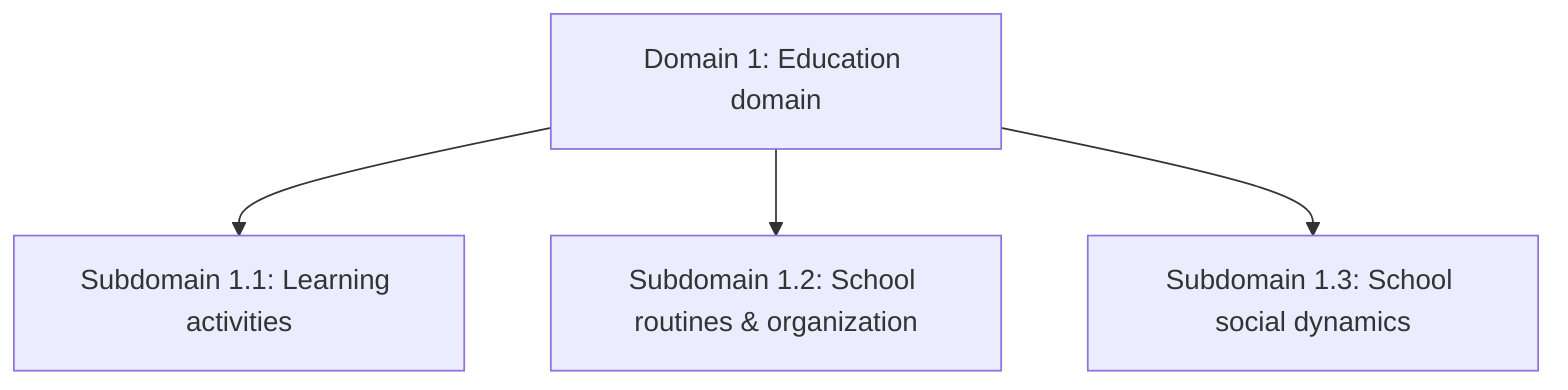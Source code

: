 flowchart TB
    A["Domain 1: Education domain"]
    A --> S11["Subdomain 1.1: Learning activities"]
    A --> S12["Subdomain 1.2: School routines & organization"]
    A --> S13["Subdomain 1.3: School social dynamics"]